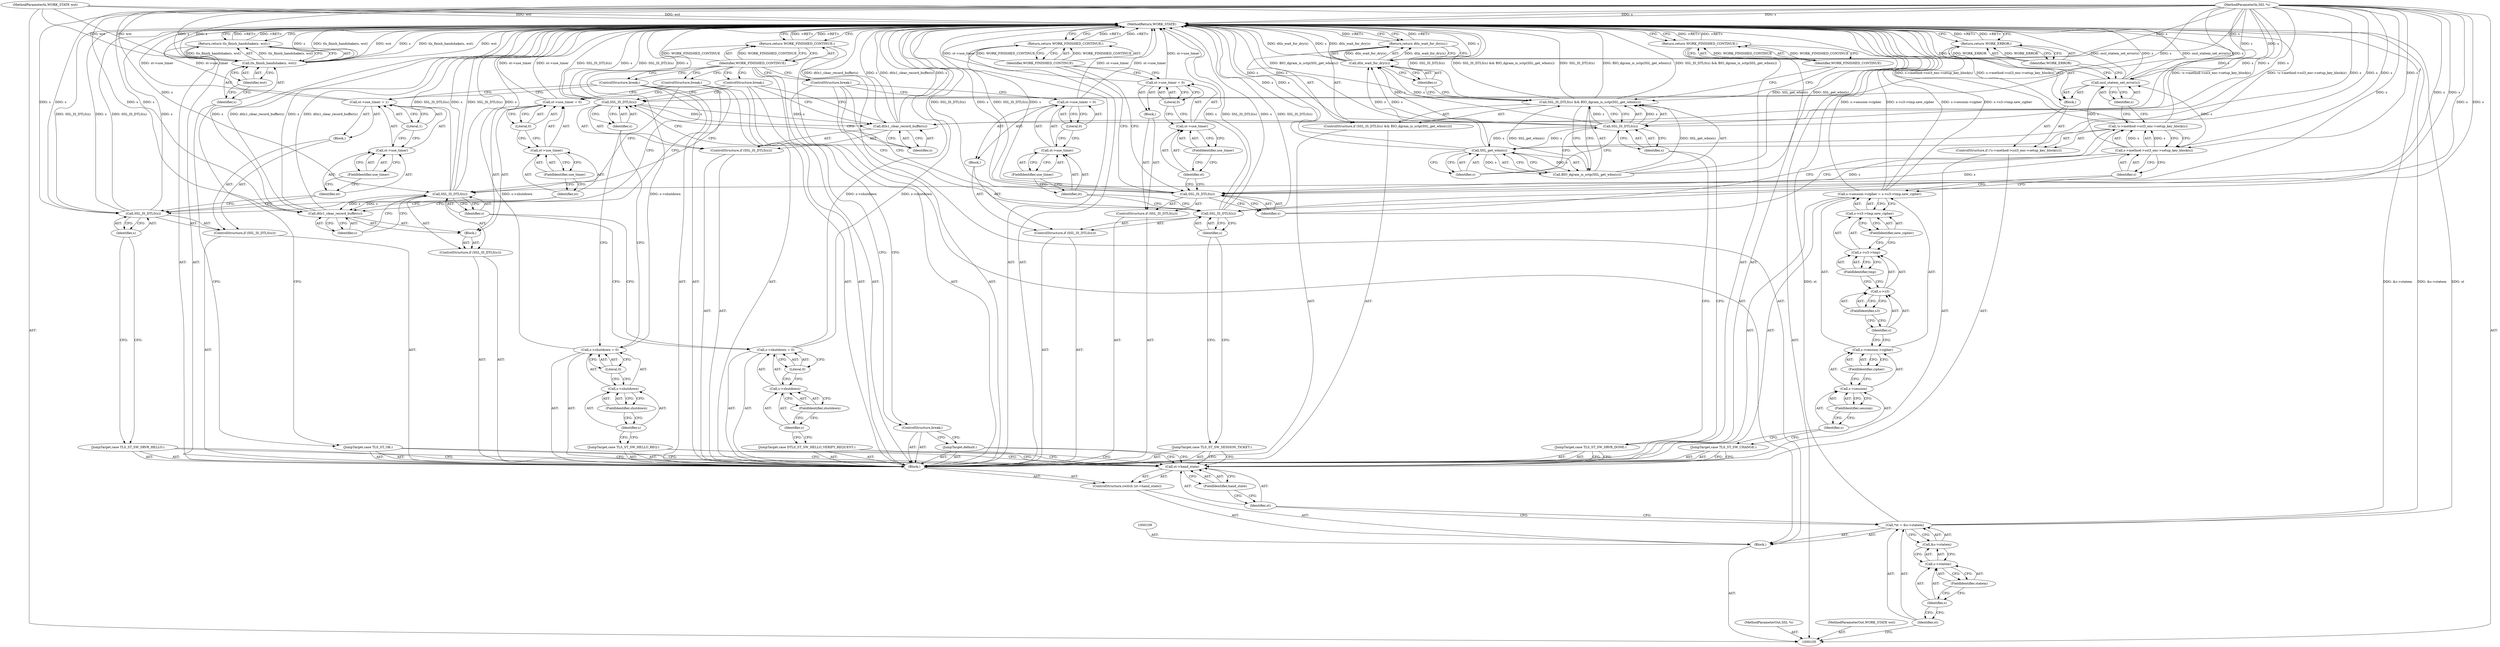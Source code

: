digraph "1_openssl_f5c7f5dfbaf0d2f7d946d0fe86f08e6bcb36ed0d_3" {
"1000229" [label="(MethodReturn,WORK_STATE)"];
"1000106" [label="(MethodParameterIn,SSL *s)"];
"1000298" [label="(MethodParameterOut,SSL *s)"];
"1000107" [label="(MethodParameterIn,WORK_STATE wst)"];
"1000299" [label="(MethodParameterOut,WORK_STATE wst)"];
"1000132" [label="(ControlStructure,break;)"];
"1000133" [label="(JumpTarget,case DTLS_ST_SW_HELLO_VERIFY_REQUEST:)"];
"1000137" [label="(FieldIdentifier,shutdown)"];
"1000138" [label="(Literal,0)"];
"1000134" [label="(Call,s->shutdown = 0)"];
"1000135" [label="(Call,s->shutdown)"];
"1000136" [label="(Identifier,s)"];
"1000140" [label="(Call,SSL_IS_DTLS(s))"];
"1000141" [label="(Identifier,s)"];
"1000142" [label="(Block,)"];
"1000139" [label="(ControlStructure,if (SSL_IS_DTLS(s)))"];
"1000143" [label="(Call,dtls1_clear_record_buffer(s))"];
"1000144" [label="(Identifier,s)"];
"1000145" [label="(Call,st->use_timer = 0)"];
"1000146" [label="(Call,st->use_timer)"];
"1000147" [label="(Identifier,st)"];
"1000148" [label="(FieldIdentifier,use_timer)"];
"1000149" [label="(Literal,0)"];
"1000150" [label="(ControlStructure,break;)"];
"1000108" [label="(Block,)"];
"1000151" [label="(JumpTarget,case TLS_ST_SW_SRVR_HELLO:)"];
"1000153" [label="(Call,SSL_IS_DTLS(s))"];
"1000154" [label="(Identifier,s)"];
"1000155" [label="(Block,)"];
"1000152" [label="(ControlStructure,if (SSL_IS_DTLS(s)))"];
"1000156" [label="(Call,st->use_timer = 1)"];
"1000157" [label="(Call,st->use_timer)"];
"1000158" [label="(Identifier,st)"];
"1000159" [label="(FieldIdentifier,use_timer)"];
"1000160" [label="(Literal,1)"];
"1000161" [label="(ControlStructure,break;)"];
"1000110" [label="(Call,*st = &s->statem)"];
"1000111" [label="(Identifier,st)"];
"1000112" [label="(Call,&s->statem)"];
"1000113" [label="(Call,s->statem)"];
"1000114" [label="(Identifier,s)"];
"1000115" [label="(FieldIdentifier,statem)"];
"1000162" [label="(JumpTarget,case TLS_ST_SW_SRVR_DONE:)"];
"1000164" [label="(Call,SSL_IS_DTLS(s) && BIO_dgram_is_sctp(SSL_get_wbio(s)))"];
"1000165" [label="(Call,SSL_IS_DTLS(s))"];
"1000166" [label="(Identifier,s)"];
"1000167" [label="(Call,BIO_dgram_is_sctp(SSL_get_wbio(s)))"];
"1000168" [label="(Call,SSL_get_wbio(s))"];
"1000169" [label="(Identifier,s)"];
"1000163" [label="(ControlStructure,if (SSL_IS_DTLS(s) && BIO_dgram_is_sctp(SSL_get_wbio(s))))"];
"1000170" [label="(Return,return dtls_wait_for_dry(s);)"];
"1000171" [label="(Call,dtls_wait_for_dry(s))"];
"1000172" [label="(Identifier,s)"];
"1000174" [label="(Identifier,WORK_FINISHED_CONTINUE)"];
"1000173" [label="(Return,return WORK_FINISHED_CONTINUE;)"];
"1000175" [label="(JumpTarget,case TLS_ST_SW_SESSION_TICKET:)"];
"1000177" [label="(Call,SSL_IS_DTLS(s))"];
"1000178" [label="(Identifier,s)"];
"1000179" [label="(Block,)"];
"1000176" [label="(ControlStructure,if (SSL_IS_DTLS(s)))"];
"1000180" [label="(Call,st->use_timer = 0)"];
"1000181" [label="(Call,st->use_timer)"];
"1000182" [label="(Identifier,st)"];
"1000183" [label="(FieldIdentifier,use_timer)"];
"1000184" [label="(Literal,0)"];
"1000185" [label="(ControlStructure,break;)"];
"1000186" [label="(JumpTarget,case TLS_ST_SW_CHANGE:)"];
"1000191" [label="(FieldIdentifier,session)"];
"1000192" [label="(FieldIdentifier,cipher)"];
"1000193" [label="(Call,s->s3->tmp.new_cipher)"];
"1000194" [label="(Call,s->s3->tmp)"];
"1000195" [label="(Call,s->s3)"];
"1000196" [label="(Identifier,s)"];
"1000197" [label="(FieldIdentifier,s3)"];
"1000198" [label="(FieldIdentifier,tmp)"];
"1000199" [label="(FieldIdentifier,new_cipher)"];
"1000187" [label="(Call,s->session->cipher = s->s3->tmp.new_cipher)"];
"1000188" [label="(Call,s->session->cipher)"];
"1000189" [label="(Call,s->session)"];
"1000190" [label="(Identifier,s)"];
"1000117" [label="(Call,st->hand_state)"];
"1000118" [label="(Identifier,st)"];
"1000119" [label="(FieldIdentifier,hand_state)"];
"1000120" [label="(Block,)"];
"1000116" [label="(ControlStructure,switch (st->hand_state))"];
"1000201" [label="(Call,!s->method->ssl3_enc->setup_key_block(s))"];
"1000202" [label="(Call,s->method->ssl3_enc->setup_key_block(s))"];
"1000203" [label="(Identifier,s)"];
"1000204" [label="(Block,)"];
"1000200" [label="(ControlStructure,if (!s->method->ssl3_enc->setup_key_block(s)))"];
"1000205" [label="(Call,ossl_statem_set_error(s))"];
"1000206" [label="(Identifier,s)"];
"1000207" [label="(Return,return WORK_ERROR;)"];
"1000208" [label="(Identifier,WORK_ERROR)"];
"1000210" [label="(Call,SSL_IS_DTLS(s))"];
"1000211" [label="(Identifier,s)"];
"1000212" [label="(Block,)"];
"1000209" [label="(ControlStructure,if (SSL_IS_DTLS(s)))"];
"1000121" [label="(JumpTarget,case TLS_ST_SW_HELLO_REQ:)"];
"1000213" [label="(Call,st->use_timer = 0)"];
"1000214" [label="(Call,st->use_timer)"];
"1000215" [label="(Identifier,st)"];
"1000216" [label="(FieldIdentifier,use_timer)"];
"1000217" [label="(Literal,0)"];
"1000219" [label="(Identifier,WORK_FINISHED_CONTINUE)"];
"1000218" [label="(Return,return WORK_FINISHED_CONTINUE;)"];
"1000220" [label="(JumpTarget,case TLS_ST_OK:)"];
"1000222" [label="(Call,tls_finish_handshake(s, wst))"];
"1000223" [label="(Identifier,s)"];
"1000224" [label="(Identifier,wst)"];
"1000221" [label="(Return,return tls_finish_handshake(s, wst);)"];
"1000225" [label="(JumpTarget,default:)"];
"1000125" [label="(FieldIdentifier,shutdown)"];
"1000126" [label="(Literal,0)"];
"1000122" [label="(Call,s->shutdown = 0)"];
"1000123" [label="(Call,s->shutdown)"];
"1000124" [label="(Identifier,s)"];
"1000226" [label="(ControlStructure,break;)"];
"1000228" [label="(Identifier,WORK_FINISHED_CONTINUE)"];
"1000227" [label="(Return,return WORK_FINISHED_CONTINUE;)"];
"1000128" [label="(Call,SSL_IS_DTLS(s))"];
"1000129" [label="(Identifier,s)"];
"1000127" [label="(ControlStructure,if (SSL_IS_DTLS(s)))"];
"1000130" [label="(Call,dtls1_clear_record_buffer(s))"];
"1000131" [label="(Identifier,s)"];
"1000229" -> "1000105"  [label="AST: "];
"1000229" -> "1000170"  [label="CFG: "];
"1000229" -> "1000173"  [label="CFG: "];
"1000229" -> "1000207"  [label="CFG: "];
"1000229" -> "1000218"  [label="CFG: "];
"1000229" -> "1000221"  [label="CFG: "];
"1000229" -> "1000227"  [label="CFG: "];
"1000201" -> "1000229"  [label="DDG: !s->method->ssl3_enc->setup_key_block(s)"];
"1000201" -> "1000229"  [label="DDG: s->method->ssl3_enc->setup_key_block(s)"];
"1000222" -> "1000229"  [label="DDG: s"];
"1000222" -> "1000229"  [label="DDG: tls_finish_handshake(s, wst)"];
"1000222" -> "1000229"  [label="DDG: wst"];
"1000168" -> "1000229"  [label="DDG: s"];
"1000156" -> "1000229"  [label="DDG: st->use_timer"];
"1000213" -> "1000229"  [label="DDG: st->use_timer"];
"1000180" -> "1000229"  [label="DDG: st->use_timer"];
"1000153" -> "1000229"  [label="DDG: SSL_IS_DTLS(s)"];
"1000153" -> "1000229"  [label="DDG: s"];
"1000110" -> "1000229"  [label="DDG: &s->statem"];
"1000110" -> "1000229"  [label="DDG: st"];
"1000177" -> "1000229"  [label="DDG: SSL_IS_DTLS(s)"];
"1000177" -> "1000229"  [label="DDG: s"];
"1000205" -> "1000229"  [label="DDG: ossl_statem_set_error(s)"];
"1000205" -> "1000229"  [label="DDG: s"];
"1000145" -> "1000229"  [label="DDG: st->use_timer"];
"1000106" -> "1000229"  [label="DDG: s"];
"1000187" -> "1000229"  [label="DDG: s->session->cipher"];
"1000187" -> "1000229"  [label="DDG: s->s3->tmp.new_cipher"];
"1000167" -> "1000229"  [label="DDG: SSL_get_wbio(s)"];
"1000130" -> "1000229"  [label="DDG: dtls1_clear_record_buffer(s)"];
"1000130" -> "1000229"  [label="DDG: s"];
"1000164" -> "1000229"  [label="DDG: SSL_IS_DTLS(s) && BIO_dgram_is_sctp(SSL_get_wbio(s))"];
"1000164" -> "1000229"  [label="DDG: BIO_dgram_is_sctp(SSL_get_wbio(s))"];
"1000164" -> "1000229"  [label="DDG: SSL_IS_DTLS(s)"];
"1000171" -> "1000229"  [label="DDG: s"];
"1000171" -> "1000229"  [label="DDG: dtls_wait_for_dry(s)"];
"1000210" -> "1000229"  [label="DDG: SSL_IS_DTLS(s)"];
"1000210" -> "1000229"  [label="DDG: s"];
"1000107" -> "1000229"  [label="DDG: wst"];
"1000122" -> "1000229"  [label="DDG: s->shutdown"];
"1000140" -> "1000229"  [label="DDG: s"];
"1000140" -> "1000229"  [label="DDG: SSL_IS_DTLS(s)"];
"1000165" -> "1000229"  [label="DDG: s"];
"1000128" -> "1000229"  [label="DDG: s"];
"1000128" -> "1000229"  [label="DDG: SSL_IS_DTLS(s)"];
"1000143" -> "1000229"  [label="DDG: s"];
"1000143" -> "1000229"  [label="DDG: dtls1_clear_record_buffer(s)"];
"1000134" -> "1000229"  [label="DDG: s->shutdown"];
"1000218" -> "1000229"  [label="DDG: <RET>"];
"1000170" -> "1000229"  [label="DDG: <RET>"];
"1000227" -> "1000229"  [label="DDG: <RET>"];
"1000207" -> "1000229"  [label="DDG: <RET>"];
"1000221" -> "1000229"  [label="DDG: <RET>"];
"1000173" -> "1000229"  [label="DDG: <RET>"];
"1000106" -> "1000105"  [label="AST: "];
"1000106" -> "1000229"  [label="DDG: s"];
"1000106" -> "1000128"  [label="DDG: s"];
"1000106" -> "1000130"  [label="DDG: s"];
"1000106" -> "1000140"  [label="DDG: s"];
"1000106" -> "1000143"  [label="DDG: s"];
"1000106" -> "1000153"  [label="DDG: s"];
"1000106" -> "1000165"  [label="DDG: s"];
"1000106" -> "1000168"  [label="DDG: s"];
"1000106" -> "1000171"  [label="DDG: s"];
"1000106" -> "1000177"  [label="DDG: s"];
"1000106" -> "1000202"  [label="DDG: s"];
"1000106" -> "1000205"  [label="DDG: s"];
"1000106" -> "1000210"  [label="DDG: s"];
"1000106" -> "1000222"  [label="DDG: s"];
"1000298" -> "1000105"  [label="AST: "];
"1000107" -> "1000105"  [label="AST: "];
"1000107" -> "1000229"  [label="DDG: wst"];
"1000107" -> "1000222"  [label="DDG: wst"];
"1000299" -> "1000105"  [label="AST: "];
"1000132" -> "1000120"  [label="AST: "];
"1000132" -> "1000130"  [label="CFG: "];
"1000132" -> "1000128"  [label="CFG: "];
"1000228" -> "1000132"  [label="CFG: "];
"1000133" -> "1000120"  [label="AST: "];
"1000133" -> "1000117"  [label="CFG: "];
"1000136" -> "1000133"  [label="CFG: "];
"1000137" -> "1000135"  [label="AST: "];
"1000137" -> "1000136"  [label="CFG: "];
"1000135" -> "1000137"  [label="CFG: "];
"1000138" -> "1000134"  [label="AST: "];
"1000138" -> "1000135"  [label="CFG: "];
"1000134" -> "1000138"  [label="CFG: "];
"1000134" -> "1000120"  [label="AST: "];
"1000134" -> "1000138"  [label="CFG: "];
"1000135" -> "1000134"  [label="AST: "];
"1000138" -> "1000134"  [label="AST: "];
"1000141" -> "1000134"  [label="CFG: "];
"1000134" -> "1000229"  [label="DDG: s->shutdown"];
"1000135" -> "1000134"  [label="AST: "];
"1000135" -> "1000137"  [label="CFG: "];
"1000136" -> "1000135"  [label="AST: "];
"1000137" -> "1000135"  [label="AST: "];
"1000138" -> "1000135"  [label="CFG: "];
"1000136" -> "1000135"  [label="AST: "];
"1000136" -> "1000133"  [label="CFG: "];
"1000137" -> "1000136"  [label="CFG: "];
"1000140" -> "1000139"  [label="AST: "];
"1000140" -> "1000141"  [label="CFG: "];
"1000141" -> "1000140"  [label="AST: "];
"1000144" -> "1000140"  [label="CFG: "];
"1000150" -> "1000140"  [label="CFG: "];
"1000140" -> "1000229"  [label="DDG: s"];
"1000140" -> "1000229"  [label="DDG: SSL_IS_DTLS(s)"];
"1000106" -> "1000140"  [label="DDG: s"];
"1000140" -> "1000143"  [label="DDG: s"];
"1000141" -> "1000140"  [label="AST: "];
"1000141" -> "1000134"  [label="CFG: "];
"1000140" -> "1000141"  [label="CFG: "];
"1000142" -> "1000139"  [label="AST: "];
"1000143" -> "1000142"  [label="AST: "];
"1000145" -> "1000142"  [label="AST: "];
"1000139" -> "1000120"  [label="AST: "];
"1000140" -> "1000139"  [label="AST: "];
"1000142" -> "1000139"  [label="AST: "];
"1000143" -> "1000142"  [label="AST: "];
"1000143" -> "1000144"  [label="CFG: "];
"1000144" -> "1000143"  [label="AST: "];
"1000147" -> "1000143"  [label="CFG: "];
"1000143" -> "1000229"  [label="DDG: s"];
"1000143" -> "1000229"  [label="DDG: dtls1_clear_record_buffer(s)"];
"1000140" -> "1000143"  [label="DDG: s"];
"1000106" -> "1000143"  [label="DDG: s"];
"1000144" -> "1000143"  [label="AST: "];
"1000144" -> "1000140"  [label="CFG: "];
"1000143" -> "1000144"  [label="CFG: "];
"1000145" -> "1000142"  [label="AST: "];
"1000145" -> "1000149"  [label="CFG: "];
"1000146" -> "1000145"  [label="AST: "];
"1000149" -> "1000145"  [label="AST: "];
"1000150" -> "1000145"  [label="CFG: "];
"1000145" -> "1000229"  [label="DDG: st->use_timer"];
"1000146" -> "1000145"  [label="AST: "];
"1000146" -> "1000148"  [label="CFG: "];
"1000147" -> "1000146"  [label="AST: "];
"1000148" -> "1000146"  [label="AST: "];
"1000149" -> "1000146"  [label="CFG: "];
"1000147" -> "1000146"  [label="AST: "];
"1000147" -> "1000143"  [label="CFG: "];
"1000148" -> "1000147"  [label="CFG: "];
"1000148" -> "1000146"  [label="AST: "];
"1000148" -> "1000147"  [label="CFG: "];
"1000146" -> "1000148"  [label="CFG: "];
"1000149" -> "1000145"  [label="AST: "];
"1000149" -> "1000146"  [label="CFG: "];
"1000145" -> "1000149"  [label="CFG: "];
"1000150" -> "1000120"  [label="AST: "];
"1000150" -> "1000145"  [label="CFG: "];
"1000150" -> "1000140"  [label="CFG: "];
"1000228" -> "1000150"  [label="CFG: "];
"1000108" -> "1000105"  [label="AST: "];
"1000109" -> "1000108"  [label="AST: "];
"1000110" -> "1000108"  [label="AST: "];
"1000116" -> "1000108"  [label="AST: "];
"1000227" -> "1000108"  [label="AST: "];
"1000151" -> "1000120"  [label="AST: "];
"1000151" -> "1000117"  [label="CFG: "];
"1000154" -> "1000151"  [label="CFG: "];
"1000153" -> "1000152"  [label="AST: "];
"1000153" -> "1000154"  [label="CFG: "];
"1000154" -> "1000153"  [label="AST: "];
"1000158" -> "1000153"  [label="CFG: "];
"1000161" -> "1000153"  [label="CFG: "];
"1000153" -> "1000229"  [label="DDG: SSL_IS_DTLS(s)"];
"1000153" -> "1000229"  [label="DDG: s"];
"1000106" -> "1000153"  [label="DDG: s"];
"1000154" -> "1000153"  [label="AST: "];
"1000154" -> "1000151"  [label="CFG: "];
"1000153" -> "1000154"  [label="CFG: "];
"1000155" -> "1000152"  [label="AST: "];
"1000156" -> "1000155"  [label="AST: "];
"1000152" -> "1000120"  [label="AST: "];
"1000153" -> "1000152"  [label="AST: "];
"1000155" -> "1000152"  [label="AST: "];
"1000156" -> "1000155"  [label="AST: "];
"1000156" -> "1000160"  [label="CFG: "];
"1000157" -> "1000156"  [label="AST: "];
"1000160" -> "1000156"  [label="AST: "];
"1000161" -> "1000156"  [label="CFG: "];
"1000156" -> "1000229"  [label="DDG: st->use_timer"];
"1000157" -> "1000156"  [label="AST: "];
"1000157" -> "1000159"  [label="CFG: "];
"1000158" -> "1000157"  [label="AST: "];
"1000159" -> "1000157"  [label="AST: "];
"1000160" -> "1000157"  [label="CFG: "];
"1000158" -> "1000157"  [label="AST: "];
"1000158" -> "1000153"  [label="CFG: "];
"1000159" -> "1000158"  [label="CFG: "];
"1000159" -> "1000157"  [label="AST: "];
"1000159" -> "1000158"  [label="CFG: "];
"1000157" -> "1000159"  [label="CFG: "];
"1000160" -> "1000156"  [label="AST: "];
"1000160" -> "1000157"  [label="CFG: "];
"1000156" -> "1000160"  [label="CFG: "];
"1000161" -> "1000120"  [label="AST: "];
"1000161" -> "1000156"  [label="CFG: "];
"1000161" -> "1000153"  [label="CFG: "];
"1000228" -> "1000161"  [label="CFG: "];
"1000110" -> "1000108"  [label="AST: "];
"1000110" -> "1000112"  [label="CFG: "];
"1000111" -> "1000110"  [label="AST: "];
"1000112" -> "1000110"  [label="AST: "];
"1000118" -> "1000110"  [label="CFG: "];
"1000110" -> "1000229"  [label="DDG: &s->statem"];
"1000110" -> "1000229"  [label="DDG: st"];
"1000111" -> "1000110"  [label="AST: "];
"1000111" -> "1000105"  [label="CFG: "];
"1000114" -> "1000111"  [label="CFG: "];
"1000112" -> "1000110"  [label="AST: "];
"1000112" -> "1000113"  [label="CFG: "];
"1000113" -> "1000112"  [label="AST: "];
"1000110" -> "1000112"  [label="CFG: "];
"1000113" -> "1000112"  [label="AST: "];
"1000113" -> "1000115"  [label="CFG: "];
"1000114" -> "1000113"  [label="AST: "];
"1000115" -> "1000113"  [label="AST: "];
"1000112" -> "1000113"  [label="CFG: "];
"1000114" -> "1000113"  [label="AST: "];
"1000114" -> "1000111"  [label="CFG: "];
"1000115" -> "1000114"  [label="CFG: "];
"1000115" -> "1000113"  [label="AST: "];
"1000115" -> "1000114"  [label="CFG: "];
"1000113" -> "1000115"  [label="CFG: "];
"1000162" -> "1000120"  [label="AST: "];
"1000162" -> "1000117"  [label="CFG: "];
"1000166" -> "1000162"  [label="CFG: "];
"1000164" -> "1000163"  [label="AST: "];
"1000164" -> "1000165"  [label="CFG: "];
"1000164" -> "1000167"  [label="CFG: "];
"1000165" -> "1000164"  [label="AST: "];
"1000167" -> "1000164"  [label="AST: "];
"1000172" -> "1000164"  [label="CFG: "];
"1000174" -> "1000164"  [label="CFG: "];
"1000164" -> "1000229"  [label="DDG: SSL_IS_DTLS(s) && BIO_dgram_is_sctp(SSL_get_wbio(s))"];
"1000164" -> "1000229"  [label="DDG: BIO_dgram_is_sctp(SSL_get_wbio(s))"];
"1000164" -> "1000229"  [label="DDG: SSL_IS_DTLS(s)"];
"1000165" -> "1000164"  [label="DDG: s"];
"1000167" -> "1000164"  [label="DDG: SSL_get_wbio(s)"];
"1000165" -> "1000164"  [label="AST: "];
"1000165" -> "1000166"  [label="CFG: "];
"1000166" -> "1000165"  [label="AST: "];
"1000169" -> "1000165"  [label="CFG: "];
"1000164" -> "1000165"  [label="CFG: "];
"1000165" -> "1000229"  [label="DDG: s"];
"1000165" -> "1000164"  [label="DDG: s"];
"1000106" -> "1000165"  [label="DDG: s"];
"1000165" -> "1000168"  [label="DDG: s"];
"1000165" -> "1000171"  [label="DDG: s"];
"1000166" -> "1000165"  [label="AST: "];
"1000166" -> "1000162"  [label="CFG: "];
"1000165" -> "1000166"  [label="CFG: "];
"1000167" -> "1000164"  [label="AST: "];
"1000167" -> "1000168"  [label="CFG: "];
"1000168" -> "1000167"  [label="AST: "];
"1000164" -> "1000167"  [label="CFG: "];
"1000167" -> "1000229"  [label="DDG: SSL_get_wbio(s)"];
"1000167" -> "1000164"  [label="DDG: SSL_get_wbio(s)"];
"1000168" -> "1000167"  [label="DDG: s"];
"1000168" -> "1000167"  [label="AST: "];
"1000168" -> "1000169"  [label="CFG: "];
"1000169" -> "1000168"  [label="AST: "];
"1000167" -> "1000168"  [label="CFG: "];
"1000168" -> "1000229"  [label="DDG: s"];
"1000168" -> "1000167"  [label="DDG: s"];
"1000165" -> "1000168"  [label="DDG: s"];
"1000106" -> "1000168"  [label="DDG: s"];
"1000168" -> "1000171"  [label="DDG: s"];
"1000169" -> "1000168"  [label="AST: "];
"1000169" -> "1000165"  [label="CFG: "];
"1000168" -> "1000169"  [label="CFG: "];
"1000163" -> "1000120"  [label="AST: "];
"1000164" -> "1000163"  [label="AST: "];
"1000170" -> "1000163"  [label="AST: "];
"1000170" -> "1000163"  [label="AST: "];
"1000170" -> "1000171"  [label="CFG: "];
"1000171" -> "1000170"  [label="AST: "];
"1000229" -> "1000170"  [label="CFG: "];
"1000170" -> "1000229"  [label="DDG: <RET>"];
"1000171" -> "1000170"  [label="DDG: dtls_wait_for_dry(s)"];
"1000171" -> "1000170"  [label="AST: "];
"1000171" -> "1000172"  [label="CFG: "];
"1000172" -> "1000171"  [label="AST: "];
"1000170" -> "1000171"  [label="CFG: "];
"1000171" -> "1000229"  [label="DDG: s"];
"1000171" -> "1000229"  [label="DDG: dtls_wait_for_dry(s)"];
"1000171" -> "1000170"  [label="DDG: dtls_wait_for_dry(s)"];
"1000168" -> "1000171"  [label="DDG: s"];
"1000165" -> "1000171"  [label="DDG: s"];
"1000106" -> "1000171"  [label="DDG: s"];
"1000172" -> "1000171"  [label="AST: "];
"1000172" -> "1000164"  [label="CFG: "];
"1000171" -> "1000172"  [label="CFG: "];
"1000174" -> "1000173"  [label="AST: "];
"1000174" -> "1000164"  [label="CFG: "];
"1000173" -> "1000174"  [label="CFG: "];
"1000174" -> "1000173"  [label="DDG: WORK_FINISHED_CONTINUE"];
"1000173" -> "1000120"  [label="AST: "];
"1000173" -> "1000174"  [label="CFG: "];
"1000174" -> "1000173"  [label="AST: "];
"1000229" -> "1000173"  [label="CFG: "];
"1000173" -> "1000229"  [label="DDG: <RET>"];
"1000174" -> "1000173"  [label="DDG: WORK_FINISHED_CONTINUE"];
"1000175" -> "1000120"  [label="AST: "];
"1000175" -> "1000117"  [label="CFG: "];
"1000178" -> "1000175"  [label="CFG: "];
"1000177" -> "1000176"  [label="AST: "];
"1000177" -> "1000178"  [label="CFG: "];
"1000178" -> "1000177"  [label="AST: "];
"1000182" -> "1000177"  [label="CFG: "];
"1000185" -> "1000177"  [label="CFG: "];
"1000177" -> "1000229"  [label="DDG: SSL_IS_DTLS(s)"];
"1000177" -> "1000229"  [label="DDG: s"];
"1000106" -> "1000177"  [label="DDG: s"];
"1000178" -> "1000177"  [label="AST: "];
"1000178" -> "1000175"  [label="CFG: "];
"1000177" -> "1000178"  [label="CFG: "];
"1000179" -> "1000176"  [label="AST: "];
"1000180" -> "1000179"  [label="AST: "];
"1000176" -> "1000120"  [label="AST: "];
"1000177" -> "1000176"  [label="AST: "];
"1000179" -> "1000176"  [label="AST: "];
"1000180" -> "1000179"  [label="AST: "];
"1000180" -> "1000184"  [label="CFG: "];
"1000181" -> "1000180"  [label="AST: "];
"1000184" -> "1000180"  [label="AST: "];
"1000185" -> "1000180"  [label="CFG: "];
"1000180" -> "1000229"  [label="DDG: st->use_timer"];
"1000181" -> "1000180"  [label="AST: "];
"1000181" -> "1000183"  [label="CFG: "];
"1000182" -> "1000181"  [label="AST: "];
"1000183" -> "1000181"  [label="AST: "];
"1000184" -> "1000181"  [label="CFG: "];
"1000182" -> "1000181"  [label="AST: "];
"1000182" -> "1000177"  [label="CFG: "];
"1000183" -> "1000182"  [label="CFG: "];
"1000183" -> "1000181"  [label="AST: "];
"1000183" -> "1000182"  [label="CFG: "];
"1000181" -> "1000183"  [label="CFG: "];
"1000184" -> "1000180"  [label="AST: "];
"1000184" -> "1000181"  [label="CFG: "];
"1000180" -> "1000184"  [label="CFG: "];
"1000185" -> "1000120"  [label="AST: "];
"1000185" -> "1000180"  [label="CFG: "];
"1000185" -> "1000177"  [label="CFG: "];
"1000228" -> "1000185"  [label="CFG: "];
"1000186" -> "1000120"  [label="AST: "];
"1000186" -> "1000117"  [label="CFG: "];
"1000190" -> "1000186"  [label="CFG: "];
"1000191" -> "1000189"  [label="AST: "];
"1000191" -> "1000190"  [label="CFG: "];
"1000189" -> "1000191"  [label="CFG: "];
"1000192" -> "1000188"  [label="AST: "];
"1000192" -> "1000189"  [label="CFG: "];
"1000188" -> "1000192"  [label="CFG: "];
"1000193" -> "1000187"  [label="AST: "];
"1000193" -> "1000199"  [label="CFG: "];
"1000194" -> "1000193"  [label="AST: "];
"1000199" -> "1000193"  [label="AST: "];
"1000187" -> "1000193"  [label="CFG: "];
"1000194" -> "1000193"  [label="AST: "];
"1000194" -> "1000198"  [label="CFG: "];
"1000195" -> "1000194"  [label="AST: "];
"1000198" -> "1000194"  [label="AST: "];
"1000199" -> "1000194"  [label="CFG: "];
"1000195" -> "1000194"  [label="AST: "];
"1000195" -> "1000197"  [label="CFG: "];
"1000196" -> "1000195"  [label="AST: "];
"1000197" -> "1000195"  [label="AST: "];
"1000198" -> "1000195"  [label="CFG: "];
"1000196" -> "1000195"  [label="AST: "];
"1000196" -> "1000188"  [label="CFG: "];
"1000197" -> "1000196"  [label="CFG: "];
"1000197" -> "1000195"  [label="AST: "];
"1000197" -> "1000196"  [label="CFG: "];
"1000195" -> "1000197"  [label="CFG: "];
"1000198" -> "1000194"  [label="AST: "];
"1000198" -> "1000195"  [label="CFG: "];
"1000194" -> "1000198"  [label="CFG: "];
"1000199" -> "1000193"  [label="AST: "];
"1000199" -> "1000194"  [label="CFG: "];
"1000193" -> "1000199"  [label="CFG: "];
"1000187" -> "1000120"  [label="AST: "];
"1000187" -> "1000193"  [label="CFG: "];
"1000188" -> "1000187"  [label="AST: "];
"1000193" -> "1000187"  [label="AST: "];
"1000203" -> "1000187"  [label="CFG: "];
"1000187" -> "1000229"  [label="DDG: s->session->cipher"];
"1000187" -> "1000229"  [label="DDG: s->s3->tmp.new_cipher"];
"1000188" -> "1000187"  [label="AST: "];
"1000188" -> "1000192"  [label="CFG: "];
"1000189" -> "1000188"  [label="AST: "];
"1000192" -> "1000188"  [label="AST: "];
"1000196" -> "1000188"  [label="CFG: "];
"1000189" -> "1000188"  [label="AST: "];
"1000189" -> "1000191"  [label="CFG: "];
"1000190" -> "1000189"  [label="AST: "];
"1000191" -> "1000189"  [label="AST: "];
"1000192" -> "1000189"  [label="CFG: "];
"1000190" -> "1000189"  [label="AST: "];
"1000190" -> "1000186"  [label="CFG: "];
"1000191" -> "1000190"  [label="CFG: "];
"1000117" -> "1000116"  [label="AST: "];
"1000117" -> "1000119"  [label="CFG: "];
"1000118" -> "1000117"  [label="AST: "];
"1000119" -> "1000117"  [label="AST: "];
"1000121" -> "1000117"  [label="CFG: "];
"1000133" -> "1000117"  [label="CFG: "];
"1000151" -> "1000117"  [label="CFG: "];
"1000162" -> "1000117"  [label="CFG: "];
"1000175" -> "1000117"  [label="CFG: "];
"1000186" -> "1000117"  [label="CFG: "];
"1000220" -> "1000117"  [label="CFG: "];
"1000225" -> "1000117"  [label="CFG: "];
"1000118" -> "1000117"  [label="AST: "];
"1000118" -> "1000110"  [label="CFG: "];
"1000119" -> "1000118"  [label="CFG: "];
"1000119" -> "1000117"  [label="AST: "];
"1000119" -> "1000118"  [label="CFG: "];
"1000117" -> "1000119"  [label="CFG: "];
"1000120" -> "1000116"  [label="AST: "];
"1000121" -> "1000120"  [label="AST: "];
"1000122" -> "1000120"  [label="AST: "];
"1000127" -> "1000120"  [label="AST: "];
"1000132" -> "1000120"  [label="AST: "];
"1000133" -> "1000120"  [label="AST: "];
"1000134" -> "1000120"  [label="AST: "];
"1000139" -> "1000120"  [label="AST: "];
"1000150" -> "1000120"  [label="AST: "];
"1000151" -> "1000120"  [label="AST: "];
"1000152" -> "1000120"  [label="AST: "];
"1000161" -> "1000120"  [label="AST: "];
"1000162" -> "1000120"  [label="AST: "];
"1000163" -> "1000120"  [label="AST: "];
"1000173" -> "1000120"  [label="AST: "];
"1000175" -> "1000120"  [label="AST: "];
"1000176" -> "1000120"  [label="AST: "];
"1000185" -> "1000120"  [label="AST: "];
"1000186" -> "1000120"  [label="AST: "];
"1000187" -> "1000120"  [label="AST: "];
"1000200" -> "1000120"  [label="AST: "];
"1000209" -> "1000120"  [label="AST: "];
"1000218" -> "1000120"  [label="AST: "];
"1000220" -> "1000120"  [label="AST: "];
"1000221" -> "1000120"  [label="AST: "];
"1000225" -> "1000120"  [label="AST: "];
"1000226" -> "1000120"  [label="AST: "];
"1000116" -> "1000108"  [label="AST: "];
"1000117" -> "1000116"  [label="AST: "];
"1000120" -> "1000116"  [label="AST: "];
"1000201" -> "1000200"  [label="AST: "];
"1000201" -> "1000202"  [label="CFG: "];
"1000202" -> "1000201"  [label="AST: "];
"1000206" -> "1000201"  [label="CFG: "];
"1000211" -> "1000201"  [label="CFG: "];
"1000201" -> "1000229"  [label="DDG: !s->method->ssl3_enc->setup_key_block(s)"];
"1000201" -> "1000229"  [label="DDG: s->method->ssl3_enc->setup_key_block(s)"];
"1000202" -> "1000201"  [label="DDG: s"];
"1000202" -> "1000201"  [label="AST: "];
"1000202" -> "1000203"  [label="CFG: "];
"1000203" -> "1000202"  [label="AST: "];
"1000201" -> "1000202"  [label="CFG: "];
"1000202" -> "1000201"  [label="DDG: s"];
"1000106" -> "1000202"  [label="DDG: s"];
"1000202" -> "1000205"  [label="DDG: s"];
"1000202" -> "1000210"  [label="DDG: s"];
"1000203" -> "1000202"  [label="AST: "];
"1000203" -> "1000187"  [label="CFG: "];
"1000202" -> "1000203"  [label="CFG: "];
"1000204" -> "1000200"  [label="AST: "];
"1000205" -> "1000204"  [label="AST: "];
"1000207" -> "1000204"  [label="AST: "];
"1000200" -> "1000120"  [label="AST: "];
"1000201" -> "1000200"  [label="AST: "];
"1000204" -> "1000200"  [label="AST: "];
"1000205" -> "1000204"  [label="AST: "];
"1000205" -> "1000206"  [label="CFG: "];
"1000206" -> "1000205"  [label="AST: "];
"1000208" -> "1000205"  [label="CFG: "];
"1000205" -> "1000229"  [label="DDG: ossl_statem_set_error(s)"];
"1000205" -> "1000229"  [label="DDG: s"];
"1000202" -> "1000205"  [label="DDG: s"];
"1000106" -> "1000205"  [label="DDG: s"];
"1000206" -> "1000205"  [label="AST: "];
"1000206" -> "1000201"  [label="CFG: "];
"1000205" -> "1000206"  [label="CFG: "];
"1000207" -> "1000204"  [label="AST: "];
"1000207" -> "1000208"  [label="CFG: "];
"1000208" -> "1000207"  [label="AST: "];
"1000229" -> "1000207"  [label="CFG: "];
"1000207" -> "1000229"  [label="DDG: <RET>"];
"1000208" -> "1000207"  [label="DDG: WORK_ERROR"];
"1000208" -> "1000207"  [label="AST: "];
"1000208" -> "1000205"  [label="CFG: "];
"1000207" -> "1000208"  [label="CFG: "];
"1000208" -> "1000207"  [label="DDG: WORK_ERROR"];
"1000210" -> "1000209"  [label="AST: "];
"1000210" -> "1000211"  [label="CFG: "];
"1000211" -> "1000210"  [label="AST: "];
"1000215" -> "1000210"  [label="CFG: "];
"1000219" -> "1000210"  [label="CFG: "];
"1000210" -> "1000229"  [label="DDG: SSL_IS_DTLS(s)"];
"1000210" -> "1000229"  [label="DDG: s"];
"1000202" -> "1000210"  [label="DDG: s"];
"1000106" -> "1000210"  [label="DDG: s"];
"1000211" -> "1000210"  [label="AST: "];
"1000211" -> "1000201"  [label="CFG: "];
"1000210" -> "1000211"  [label="CFG: "];
"1000212" -> "1000209"  [label="AST: "];
"1000213" -> "1000212"  [label="AST: "];
"1000209" -> "1000120"  [label="AST: "];
"1000210" -> "1000209"  [label="AST: "];
"1000212" -> "1000209"  [label="AST: "];
"1000121" -> "1000120"  [label="AST: "];
"1000121" -> "1000117"  [label="CFG: "];
"1000124" -> "1000121"  [label="CFG: "];
"1000213" -> "1000212"  [label="AST: "];
"1000213" -> "1000217"  [label="CFG: "];
"1000214" -> "1000213"  [label="AST: "];
"1000217" -> "1000213"  [label="AST: "];
"1000219" -> "1000213"  [label="CFG: "];
"1000213" -> "1000229"  [label="DDG: st->use_timer"];
"1000214" -> "1000213"  [label="AST: "];
"1000214" -> "1000216"  [label="CFG: "];
"1000215" -> "1000214"  [label="AST: "];
"1000216" -> "1000214"  [label="AST: "];
"1000217" -> "1000214"  [label="CFG: "];
"1000215" -> "1000214"  [label="AST: "];
"1000215" -> "1000210"  [label="CFG: "];
"1000216" -> "1000215"  [label="CFG: "];
"1000216" -> "1000214"  [label="AST: "];
"1000216" -> "1000215"  [label="CFG: "];
"1000214" -> "1000216"  [label="CFG: "];
"1000217" -> "1000213"  [label="AST: "];
"1000217" -> "1000214"  [label="CFG: "];
"1000213" -> "1000217"  [label="CFG: "];
"1000219" -> "1000218"  [label="AST: "];
"1000219" -> "1000213"  [label="CFG: "];
"1000219" -> "1000210"  [label="CFG: "];
"1000218" -> "1000219"  [label="CFG: "];
"1000219" -> "1000218"  [label="DDG: WORK_FINISHED_CONTINUE"];
"1000218" -> "1000120"  [label="AST: "];
"1000218" -> "1000219"  [label="CFG: "];
"1000219" -> "1000218"  [label="AST: "];
"1000229" -> "1000218"  [label="CFG: "];
"1000218" -> "1000229"  [label="DDG: <RET>"];
"1000219" -> "1000218"  [label="DDG: WORK_FINISHED_CONTINUE"];
"1000220" -> "1000120"  [label="AST: "];
"1000220" -> "1000117"  [label="CFG: "];
"1000223" -> "1000220"  [label="CFG: "];
"1000222" -> "1000221"  [label="AST: "];
"1000222" -> "1000224"  [label="CFG: "];
"1000223" -> "1000222"  [label="AST: "];
"1000224" -> "1000222"  [label="AST: "];
"1000221" -> "1000222"  [label="CFG: "];
"1000222" -> "1000229"  [label="DDG: s"];
"1000222" -> "1000229"  [label="DDG: tls_finish_handshake(s, wst)"];
"1000222" -> "1000229"  [label="DDG: wst"];
"1000222" -> "1000221"  [label="DDG: tls_finish_handshake(s, wst)"];
"1000106" -> "1000222"  [label="DDG: s"];
"1000107" -> "1000222"  [label="DDG: wst"];
"1000223" -> "1000222"  [label="AST: "];
"1000223" -> "1000220"  [label="CFG: "];
"1000224" -> "1000223"  [label="CFG: "];
"1000224" -> "1000222"  [label="AST: "];
"1000224" -> "1000223"  [label="CFG: "];
"1000222" -> "1000224"  [label="CFG: "];
"1000221" -> "1000120"  [label="AST: "];
"1000221" -> "1000222"  [label="CFG: "];
"1000222" -> "1000221"  [label="AST: "];
"1000229" -> "1000221"  [label="CFG: "];
"1000221" -> "1000229"  [label="DDG: <RET>"];
"1000222" -> "1000221"  [label="DDG: tls_finish_handshake(s, wst)"];
"1000225" -> "1000120"  [label="AST: "];
"1000225" -> "1000117"  [label="CFG: "];
"1000226" -> "1000225"  [label="CFG: "];
"1000125" -> "1000123"  [label="AST: "];
"1000125" -> "1000124"  [label="CFG: "];
"1000123" -> "1000125"  [label="CFG: "];
"1000126" -> "1000122"  [label="AST: "];
"1000126" -> "1000123"  [label="CFG: "];
"1000122" -> "1000126"  [label="CFG: "];
"1000122" -> "1000120"  [label="AST: "];
"1000122" -> "1000126"  [label="CFG: "];
"1000123" -> "1000122"  [label="AST: "];
"1000126" -> "1000122"  [label="AST: "];
"1000129" -> "1000122"  [label="CFG: "];
"1000122" -> "1000229"  [label="DDG: s->shutdown"];
"1000123" -> "1000122"  [label="AST: "];
"1000123" -> "1000125"  [label="CFG: "];
"1000124" -> "1000123"  [label="AST: "];
"1000125" -> "1000123"  [label="AST: "];
"1000126" -> "1000123"  [label="CFG: "];
"1000124" -> "1000123"  [label="AST: "];
"1000124" -> "1000121"  [label="CFG: "];
"1000125" -> "1000124"  [label="CFG: "];
"1000226" -> "1000120"  [label="AST: "];
"1000226" -> "1000225"  [label="CFG: "];
"1000228" -> "1000226"  [label="CFG: "];
"1000228" -> "1000227"  [label="AST: "];
"1000228" -> "1000132"  [label="CFG: "];
"1000228" -> "1000150"  [label="CFG: "];
"1000228" -> "1000161"  [label="CFG: "];
"1000228" -> "1000185"  [label="CFG: "];
"1000228" -> "1000226"  [label="CFG: "];
"1000227" -> "1000228"  [label="CFG: "];
"1000228" -> "1000227"  [label="DDG: WORK_FINISHED_CONTINUE"];
"1000227" -> "1000108"  [label="AST: "];
"1000227" -> "1000228"  [label="CFG: "];
"1000228" -> "1000227"  [label="AST: "];
"1000229" -> "1000227"  [label="CFG: "];
"1000227" -> "1000229"  [label="DDG: <RET>"];
"1000228" -> "1000227"  [label="DDG: WORK_FINISHED_CONTINUE"];
"1000128" -> "1000127"  [label="AST: "];
"1000128" -> "1000129"  [label="CFG: "];
"1000129" -> "1000128"  [label="AST: "];
"1000131" -> "1000128"  [label="CFG: "];
"1000132" -> "1000128"  [label="CFG: "];
"1000128" -> "1000229"  [label="DDG: s"];
"1000128" -> "1000229"  [label="DDG: SSL_IS_DTLS(s)"];
"1000106" -> "1000128"  [label="DDG: s"];
"1000128" -> "1000130"  [label="DDG: s"];
"1000129" -> "1000128"  [label="AST: "];
"1000129" -> "1000122"  [label="CFG: "];
"1000128" -> "1000129"  [label="CFG: "];
"1000127" -> "1000120"  [label="AST: "];
"1000128" -> "1000127"  [label="AST: "];
"1000130" -> "1000127"  [label="AST: "];
"1000130" -> "1000127"  [label="AST: "];
"1000130" -> "1000131"  [label="CFG: "];
"1000131" -> "1000130"  [label="AST: "];
"1000132" -> "1000130"  [label="CFG: "];
"1000130" -> "1000229"  [label="DDG: dtls1_clear_record_buffer(s)"];
"1000130" -> "1000229"  [label="DDG: s"];
"1000128" -> "1000130"  [label="DDG: s"];
"1000106" -> "1000130"  [label="DDG: s"];
"1000131" -> "1000130"  [label="AST: "];
"1000131" -> "1000128"  [label="CFG: "];
"1000130" -> "1000131"  [label="CFG: "];
}
